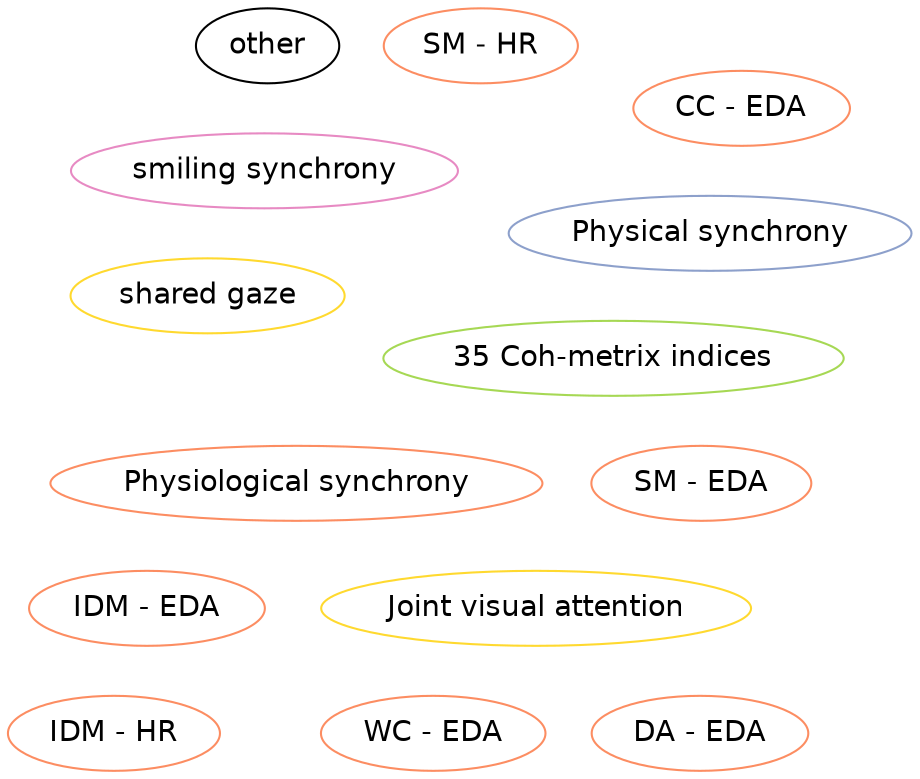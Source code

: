 digraph world {
        size="15,15";
        layout=neato
        graph [fontname = "helvetica"];
        node [fontname = "helvetica", colorscheme=set28];
        edge [fontname = "helvetica", colorscheme=set28];

	"other" [href="index.svg"];
	"35 Coh-metrix indices" [href="https://scholar.google.com/scholar?hl=en&q=Predicting%20the%20Quality%20of%20Collaborative%20Problem%20Solving%20Through%20Linguistic%20Analysis%20of%20Discourse" target="_blank" , color="5"];
	"Physical synchrony" [href="https://scholar.google.com/scholar?hl=en&q=Predicting%20the%20Quality%20of%20Collaborative%20Problem%20Solving%20Through%20Linguistic%20Analysis%20of%20Discourse" target="_blank" , color="3"];
	"Physiological synchrony" [href="https://scholar.google.com/scholar?hl=en&q=Predicting%20the%20Quality%20of%20Collaborative%20Problem%20Solving%20Through%20Linguistic%20Analysis%20of%20Discourse" target="_blank" , color="2"];
	"Joint visual attention" [href="https://scholar.google.com/scholar?hl=en&q=Predicting%20the%20Quality%20of%20Collaborative%20Problem%20Solving%20Through%20Linguistic%20Analysis%20of%20Discourse" target="_blank" , color="6"];
	"SM - EDA" [href="https://scholar.google.com/scholar?hl=en&q=Shared%20Experiences%20of%20Technology%20and%20Trust:%20An%20Experimental%20Study%20of%20Physiological%20Compliance%20Between%20Active%20and%20Passive%20Users%20in%20Technology-Mediated%20Collaborative%20Encounters" target="_blank" , color="2"];
	"IDM - EDA" [href="https://scholar.google.com/scholar?hl=en&q=Shared%20Experiences%20of%20Technology%20and%20Trust:%20An%20Experimental%20Study%20of%20Physiological%20Compliance%20Between%20Active%20and%20Passive%20Users%20in%20Technology-Mediated%20Collaborative%20Encounters" target="_blank" , color="2"];
	"DA - EDA" [href="https://scholar.google.com/scholar?hl=en&q=Shared%20Experiences%20of%20Technology%20and%20Trust:%20An%20Experimental%20Study%20of%20Physiological%20Compliance%20Between%20Active%20and%20Passive%20Users%20in%20Technology-Mediated%20Collaborative%20Encounters" target="_blank" , color="2"];
	"CC - EDA" [href="https://scholar.google.com/scholar?hl=en&q=Shared%20Experiences%20of%20Technology%20and%20Trust:%20An%20Experimental%20Study%20of%20Physiological%20Compliance%20Between%20Active%20and%20Passive%20Users%20in%20Technology-Mediated%20Collaborative%20Encounters" target="_blank" , color="2"];
	"WC - EDA" [href="https://scholar.google.com/scholar?hl=en&q=Shared%20Experiences%20of%20Technology%20and%20Trust:%20An%20Experimental%20Study%20of%20Physiological%20Compliance%20Between%20Active%20and%20Passive%20Users%20in%20Technology-Mediated%20Collaborative%20Encounters" target="_blank" , color="2"];
	"SM - HR" [href="https://scholar.google.com/scholar?hl=en&q=Shared%20Experiences%20of%20Technology%20and%20Trust:%20An%20Experimental%20Study%20of%20Physiological%20Compliance%20Between%20Active%20and%20Passive%20Users%20in%20Technology-Mediated%20Collaborative%20Encounters" target="_blank" , color="2"];
	"IDM - HR" [href="https://scholar.google.com/scholar?hl=en&q=Shared%20Experiences%20of%20Technology%20and%20Trust:%20An%20Experimental%20Study%20of%20Physiological%20Compliance%20Between%20Active%20and%20Passive%20Users%20in%20Technology-Mediated%20Collaborative%20Encounters" target="_blank" , color="2"];
	"smiling synchrony" [href="https://scholar.google.com/scholar?hl=en&q=Physiological%20evidence%20of%20interpersonal%20dynamics%20in%20a%20cooperative%20production%20task" target="_blank" , color="4"];
	"shared gaze" [href="https://scholar.google.com/scholar?hl=en&q=Effects%20of%20Shared%20Gaze%20on%20Audio-%20Versus%20Text-Based%20Remote%20Collaborations" target="_blank" , color="6"];

 overlap=false 
 splines = true; 


}